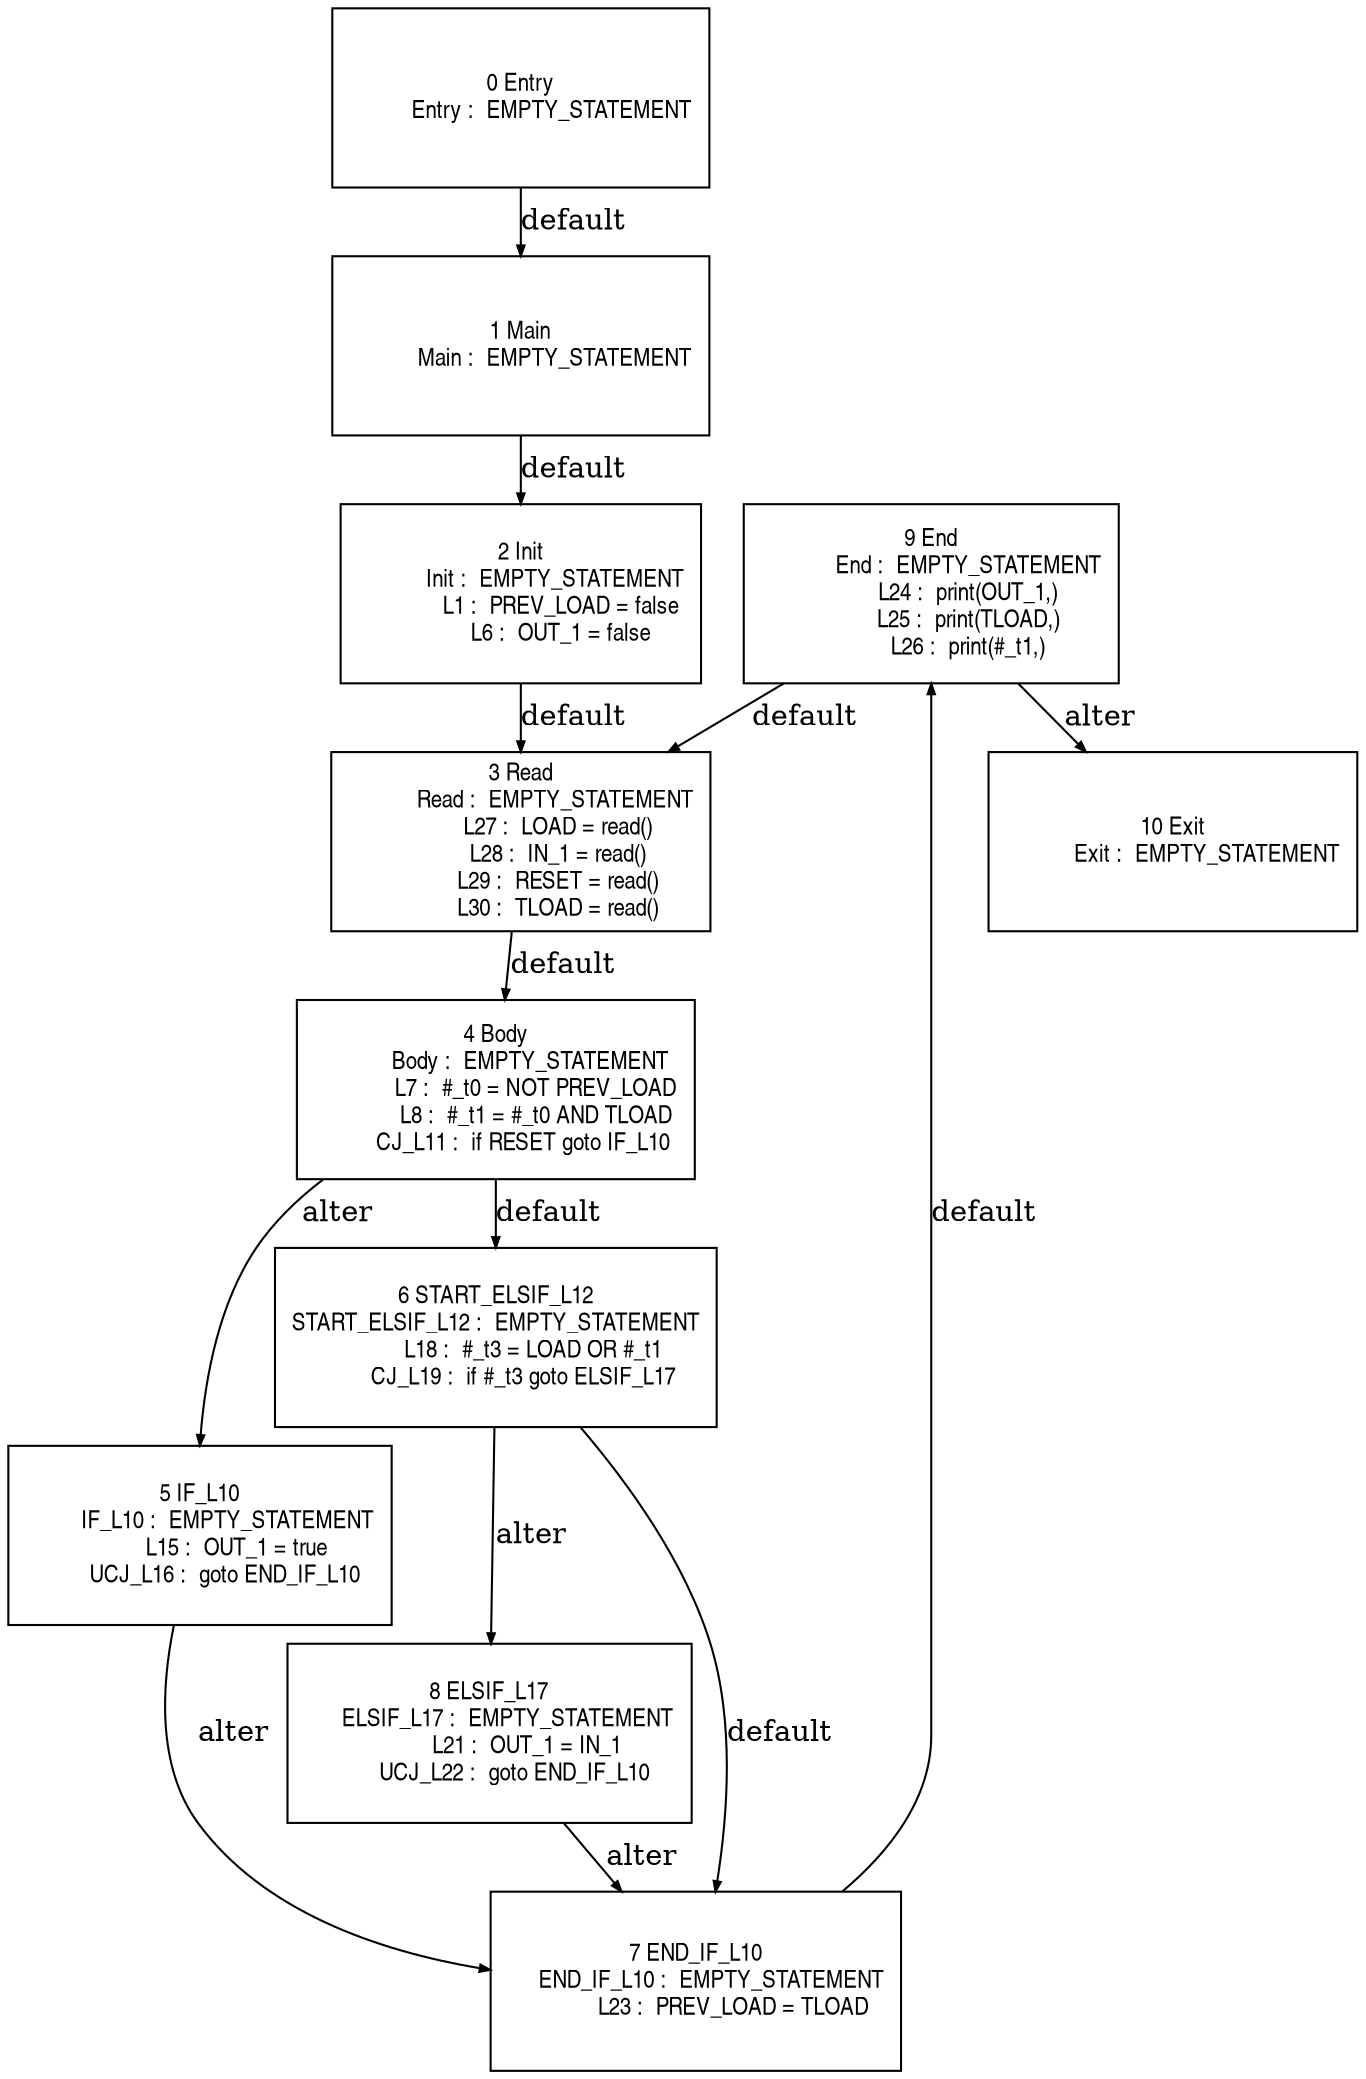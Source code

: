 digraph G {
  ranksep=.25;
  edge [arrowsize=.5]
  node [shape=rectangle, fontname="ArialNarrow",
        fontsize=12,  height=1.2];
  "10 Exit
           Exit :  EMPTY_STATEMENT
"; "2 Init
           Init :  EMPTY_STATEMENT
             L1 :  PREV_LOAD = false
             L6 :  OUT_1 = false
"; "3 Read
           Read :  EMPTY_STATEMENT
            L27 :  LOAD = read()
            L28 :  IN_1 = read()
            L29 :  RESET = read()
            L30 :  TLOAD = read()
"; "8 ELSIF_L17
      ELSIF_L17 :  EMPTY_STATEMENT
            L21 :  OUT_1 = IN_1
        UCJ_L22 :  goto END_IF_L10
"; "0 Entry
          Entry :  EMPTY_STATEMENT
"; "6 START_ELSIF_L12
START_ELSIF_L12 :  EMPTY_STATEMENT
            L18 :  #_t3 = LOAD OR #_t1
         CJ_L19 :  if #_t3 goto ELSIF_L17
"; "1 Main
           Main :  EMPTY_STATEMENT
"; "5 IF_L10
         IF_L10 :  EMPTY_STATEMENT
            L15 :  OUT_1 = true
        UCJ_L16 :  goto END_IF_L10
"; "4 Body
           Body :  EMPTY_STATEMENT
             L7 :  #_t0 = NOT PREV_LOAD
             L8 :  #_t1 = #_t0 AND TLOAD
         CJ_L11 :  if RESET goto IF_L10
"; "9 End
            End :  EMPTY_STATEMENT
            L24 :  print(OUT_1,)
            L25 :  print(TLOAD,)
            L26 :  print(#_t1,)
"; "7 END_IF_L10
     END_IF_L10 :  EMPTY_STATEMENT
            L23 :  PREV_LOAD = TLOAD
"; 
  "1 Main
           Main :  EMPTY_STATEMENT
" -> "2 Init
           Init :  EMPTY_STATEMENT
             L1 :  PREV_LOAD = false
             L6 :  OUT_1 = false
"  [label="default"];
  "2 Init
           Init :  EMPTY_STATEMENT
             L1 :  PREV_LOAD = false
             L6 :  OUT_1 = false
" -> "3 Read
           Read :  EMPTY_STATEMENT
            L27 :  LOAD = read()
            L28 :  IN_1 = read()
            L29 :  RESET = read()
            L30 :  TLOAD = read()
"  [label="default"];
  "4 Body
           Body :  EMPTY_STATEMENT
             L7 :  #_t0 = NOT PREV_LOAD
             L8 :  #_t1 = #_t0 AND TLOAD
         CJ_L11 :  if RESET goto IF_L10
" -> "6 START_ELSIF_L12
START_ELSIF_L12 :  EMPTY_STATEMENT
            L18 :  #_t3 = LOAD OR #_t1
         CJ_L19 :  if #_t3 goto ELSIF_L17
"  [label="default"];
  "4 Body
           Body :  EMPTY_STATEMENT
             L7 :  #_t0 = NOT PREV_LOAD
             L8 :  #_t1 = #_t0 AND TLOAD
         CJ_L11 :  if RESET goto IF_L10
" -> "5 IF_L10
         IF_L10 :  EMPTY_STATEMENT
            L15 :  OUT_1 = true
        UCJ_L16 :  goto END_IF_L10
"  [label="alter"];
  "5 IF_L10
         IF_L10 :  EMPTY_STATEMENT
            L15 :  OUT_1 = true
        UCJ_L16 :  goto END_IF_L10
" -> "7 END_IF_L10
     END_IF_L10 :  EMPTY_STATEMENT
            L23 :  PREV_LOAD = TLOAD
"  [label="alter"];
  "6 START_ELSIF_L12
START_ELSIF_L12 :  EMPTY_STATEMENT
            L18 :  #_t3 = LOAD OR #_t1
         CJ_L19 :  if #_t3 goto ELSIF_L17
" -> "7 END_IF_L10
     END_IF_L10 :  EMPTY_STATEMENT
            L23 :  PREV_LOAD = TLOAD
"  [label="default"];
  "6 START_ELSIF_L12
START_ELSIF_L12 :  EMPTY_STATEMENT
            L18 :  #_t3 = LOAD OR #_t1
         CJ_L19 :  if #_t3 goto ELSIF_L17
" -> "8 ELSIF_L17
      ELSIF_L17 :  EMPTY_STATEMENT
            L21 :  OUT_1 = IN_1
        UCJ_L22 :  goto END_IF_L10
"  [label="alter"];
  "8 ELSIF_L17
      ELSIF_L17 :  EMPTY_STATEMENT
            L21 :  OUT_1 = IN_1
        UCJ_L22 :  goto END_IF_L10
" -> "7 END_IF_L10
     END_IF_L10 :  EMPTY_STATEMENT
            L23 :  PREV_LOAD = TLOAD
"  [label="alter"];
  "7 END_IF_L10
     END_IF_L10 :  EMPTY_STATEMENT
            L23 :  PREV_LOAD = TLOAD
" -> "9 End
            End :  EMPTY_STATEMENT
            L24 :  print(OUT_1,)
            L25 :  print(TLOAD,)
            L26 :  print(#_t1,)
"  [label="default"];
  "0 Entry
          Entry :  EMPTY_STATEMENT
" -> "1 Main
           Main :  EMPTY_STATEMENT
"  [label="default"];
  "9 End
            End :  EMPTY_STATEMENT
            L24 :  print(OUT_1,)
            L25 :  print(TLOAD,)
            L26 :  print(#_t1,)
" -> "3 Read
           Read :  EMPTY_STATEMENT
            L27 :  LOAD = read()
            L28 :  IN_1 = read()
            L29 :  RESET = read()
            L30 :  TLOAD = read()
"  [label="default"];
  "9 End
            End :  EMPTY_STATEMENT
            L24 :  print(OUT_1,)
            L25 :  print(TLOAD,)
            L26 :  print(#_t1,)
" -> "10 Exit
           Exit :  EMPTY_STATEMENT
"  [label="alter"];
  "3 Read
           Read :  EMPTY_STATEMENT
            L27 :  LOAD = read()
            L28 :  IN_1 = read()
            L29 :  RESET = read()
            L30 :  TLOAD = read()
" -> "4 Body
           Body :  EMPTY_STATEMENT
             L7 :  #_t0 = NOT PREV_LOAD
             L8 :  #_t1 = #_t0 AND TLOAD
         CJ_L11 :  if RESET goto IF_L10
"  [label="default"];
}
